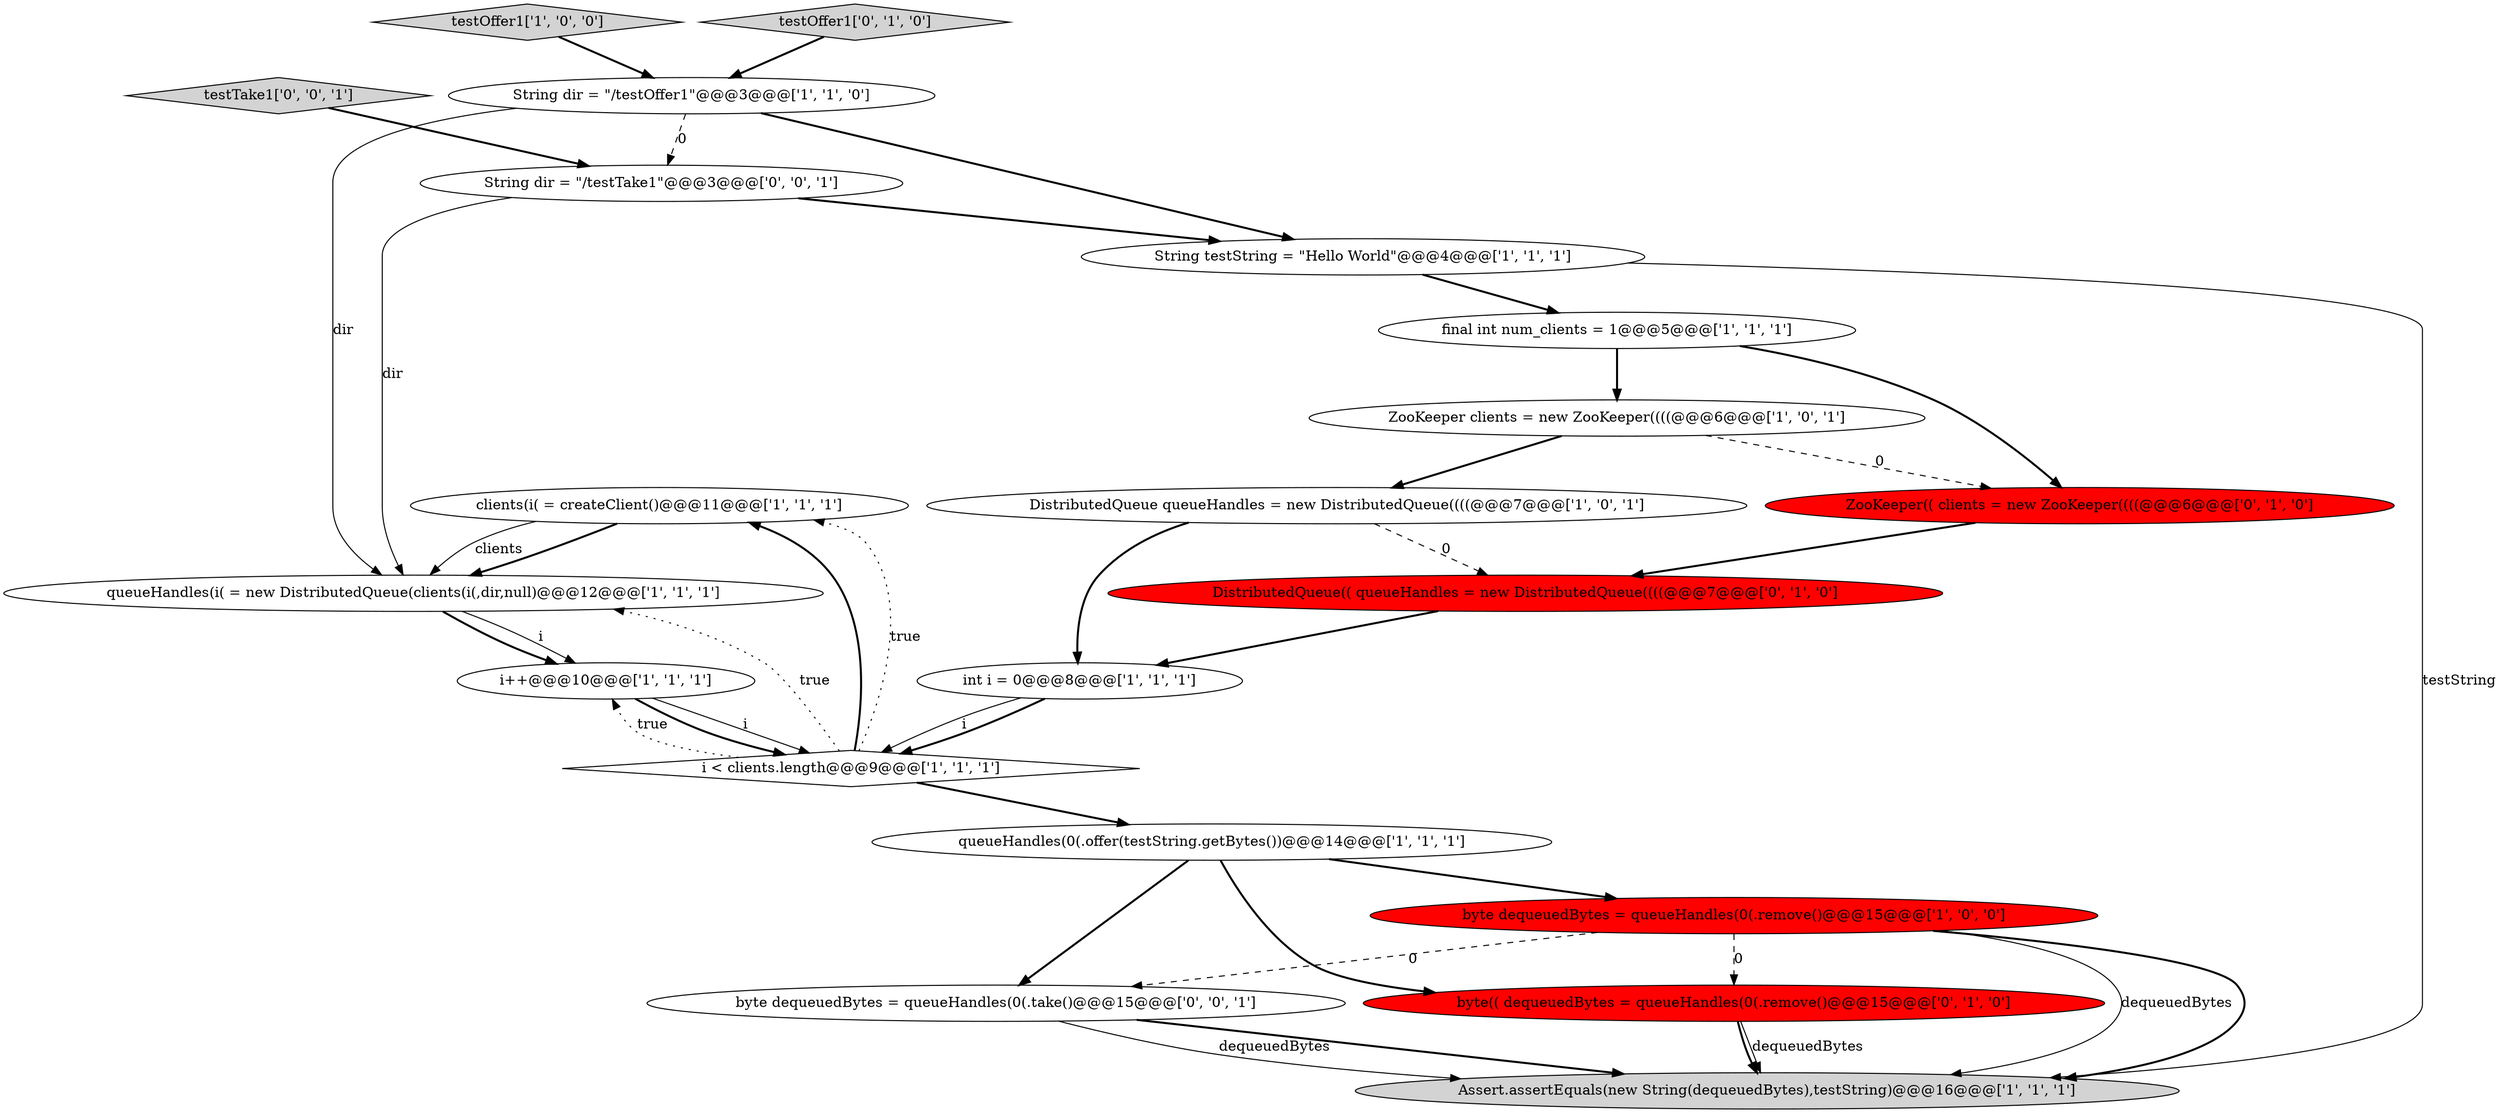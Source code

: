 digraph {
10 [style = filled, label = "clients(i( = createClient()@@@11@@@['1', '1', '1']", fillcolor = white, shape = ellipse image = "AAA0AAABBB1BBB"];
13 [style = filled, label = "byte dequeuedBytes = queueHandles(0(.remove()@@@15@@@['1', '0', '0']", fillcolor = red, shape = ellipse image = "AAA1AAABBB1BBB"];
5 [style = filled, label = "queueHandles(0(.offer(testString.getBytes())@@@14@@@['1', '1', '1']", fillcolor = white, shape = ellipse image = "AAA0AAABBB1BBB"];
8 [style = filled, label = "i++@@@10@@@['1', '1', '1']", fillcolor = white, shape = ellipse image = "AAA0AAABBB1BBB"];
1 [style = filled, label = "String testString = \"Hello World\"@@@4@@@['1', '1', '1']", fillcolor = white, shape = ellipse image = "AAA0AAABBB1BBB"];
6 [style = filled, label = "i < clients.length@@@9@@@['1', '1', '1']", fillcolor = white, shape = diamond image = "AAA0AAABBB1BBB"];
4 [style = filled, label = "testOffer1['1', '0', '0']", fillcolor = lightgray, shape = diamond image = "AAA0AAABBB1BBB"];
12 [style = filled, label = "DistributedQueue queueHandles = new DistributedQueue((((@@@7@@@['1', '0', '1']", fillcolor = white, shape = ellipse image = "AAA0AAABBB1BBB"];
7 [style = filled, label = "int i = 0@@@8@@@['1', '1', '1']", fillcolor = white, shape = ellipse image = "AAA0AAABBB1BBB"];
17 [style = filled, label = "DistributedQueue(( queueHandles = new DistributedQueue((((@@@7@@@['0', '1', '0']", fillcolor = red, shape = ellipse image = "AAA1AAABBB2BBB"];
9 [style = filled, label = "final int num_clients = 1@@@5@@@['1', '1', '1']", fillcolor = white, shape = ellipse image = "AAA0AAABBB1BBB"];
3 [style = filled, label = "queueHandles(i( = new DistributedQueue(clients(i(,dir,null)@@@12@@@['1', '1', '1']", fillcolor = white, shape = ellipse image = "AAA0AAABBB1BBB"];
11 [style = filled, label = "ZooKeeper clients = new ZooKeeper((((@@@6@@@['1', '0', '1']", fillcolor = white, shape = ellipse image = "AAA0AAABBB1BBB"];
0 [style = filled, label = "String dir = \"/testOffer1\"@@@3@@@['1', '1', '0']", fillcolor = white, shape = ellipse image = "AAA0AAABBB1BBB"];
20 [style = filled, label = "byte dequeuedBytes = queueHandles(0(.take()@@@15@@@['0', '0', '1']", fillcolor = white, shape = ellipse image = "AAA0AAABBB3BBB"];
15 [style = filled, label = "ZooKeeper(( clients = new ZooKeeper((((@@@6@@@['0', '1', '0']", fillcolor = red, shape = ellipse image = "AAA1AAABBB2BBB"];
18 [style = filled, label = "String dir = \"/testTake1\"@@@3@@@['0', '0', '1']", fillcolor = white, shape = ellipse image = "AAA0AAABBB3BBB"];
16 [style = filled, label = "testOffer1['0', '1', '0']", fillcolor = lightgray, shape = diamond image = "AAA0AAABBB2BBB"];
14 [style = filled, label = "byte(( dequeuedBytes = queueHandles(0(.remove()@@@15@@@['0', '1', '0']", fillcolor = red, shape = ellipse image = "AAA1AAABBB2BBB"];
2 [style = filled, label = "Assert.assertEquals(new String(dequeuedBytes),testString)@@@16@@@['1', '1', '1']", fillcolor = lightgray, shape = ellipse image = "AAA0AAABBB1BBB"];
19 [style = filled, label = "testTake1['0', '0', '1']", fillcolor = lightgray, shape = diamond image = "AAA0AAABBB3BBB"];
13->2 [style = solid, label="dequeuedBytes"];
16->0 [style = bold, label=""];
19->18 [style = bold, label=""];
9->11 [style = bold, label=""];
5->20 [style = bold, label=""];
11->15 [style = dashed, label="0"];
3->8 [style = solid, label="i"];
13->20 [style = dashed, label="0"];
18->3 [style = solid, label="dir"];
12->17 [style = dashed, label="0"];
10->3 [style = bold, label=""];
11->12 [style = bold, label=""];
8->6 [style = bold, label=""];
5->14 [style = bold, label=""];
12->7 [style = bold, label=""];
1->9 [style = bold, label=""];
1->2 [style = solid, label="testString"];
4->0 [style = bold, label=""];
13->14 [style = dashed, label="0"];
20->2 [style = bold, label=""];
17->7 [style = bold, label=""];
6->10 [style = dotted, label="true"];
10->3 [style = solid, label="clients"];
6->5 [style = bold, label=""];
15->17 [style = bold, label=""];
18->1 [style = bold, label=""];
6->8 [style = dotted, label="true"];
9->15 [style = bold, label=""];
0->1 [style = bold, label=""];
3->8 [style = bold, label=""];
5->13 [style = bold, label=""];
6->10 [style = bold, label=""];
0->3 [style = solid, label="dir"];
7->6 [style = bold, label=""];
0->18 [style = dashed, label="0"];
20->2 [style = solid, label="dequeuedBytes"];
14->2 [style = bold, label=""];
7->6 [style = solid, label="i"];
6->3 [style = dotted, label="true"];
14->2 [style = solid, label="dequeuedBytes"];
8->6 [style = solid, label="i"];
13->2 [style = bold, label=""];
}
